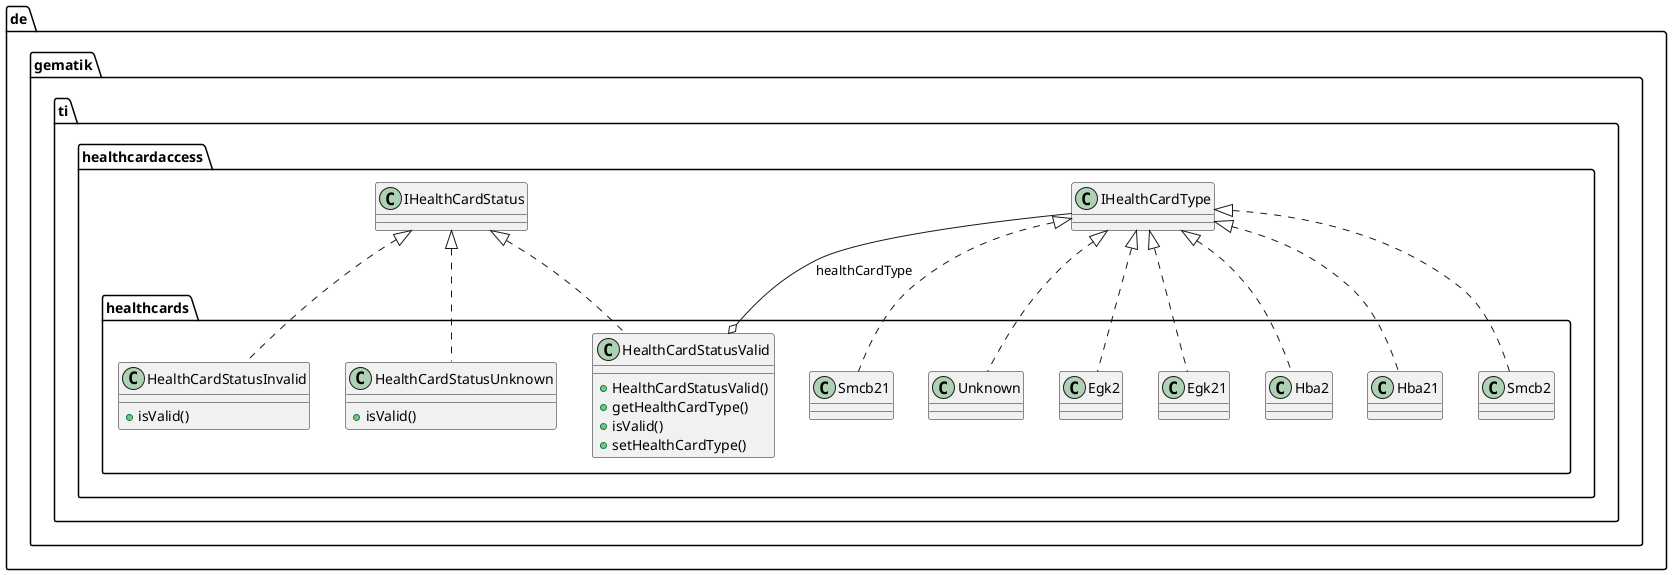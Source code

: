 @startuml



  namespace de.gematik.ti.healthcardaccess {
    namespace healthcards {
      class de.gematik.ti.healthcardaccess.healthcards.Egk2 {
      }
    }
  }
  

  namespace de.gematik.ti.healthcardaccess {
    namespace healthcards {
      class de.gematik.ti.healthcardaccess.healthcards.Egk21 {
      }
    }
  }
  

  namespace de.gematik.ti.healthcardaccess {
    namespace healthcards {
      class de.gematik.ti.healthcardaccess.healthcards.Hba2 {
      }
    }
  }
  

  namespace de.gematik.ti.healthcardaccess {
    namespace healthcards {
      class de.gematik.ti.healthcardaccess.healthcards.Hba21 {
      }
    }
  }
  

  namespace de.gematik.ti.healthcardaccess {
    namespace healthcards {
      class de.gematik.ti.healthcardaccess.healthcards.HealthCardStatusInvalid {
          + isValid()
      }
    }
  }
  

  namespace de.gematik.ti.healthcardaccess {
    namespace healthcards {
      class de.gematik.ti.healthcardaccess.healthcards.HealthCardStatusUnknown {
          + isValid()
      }
    }
  }
  

  namespace de.gematik.ti.healthcardaccess {
    namespace healthcards {
      class de.gematik.ti.healthcardaccess.healthcards.HealthCardStatusValid {
          + HealthCardStatusValid()
          + getHealthCardType()
          + isValid()
          + setHealthCardType()
      }
    }
  }
  

  namespace de.gematik.ti.healthcardaccess {
    namespace healthcards {
      class de.gematik.ti.healthcardaccess.healthcards.Smcb2 {
      }
    }
  }
  

  namespace de.gematik.ti.healthcardaccess {
    namespace healthcards {
      class de.gematik.ti.healthcardaccess.healthcards.Smcb21 {
      }
    }
  }
  

  namespace de.gematik.ti.healthcardaccess {
    namespace healthcards {
      class de.gematik.ti.healthcardaccess.healthcards.Unknown {
      }
    }
  }
  

  de.gematik.ti.healthcardaccess.healthcards.Egk2 .up.|> de.gematik.ti.healthcardaccess.IHealthCardType
  de.gematik.ti.healthcardaccess.healthcards.Egk21 .up.|> de.gematik.ti.healthcardaccess.IHealthCardType
  de.gematik.ti.healthcardaccess.healthcards.Hba2 .up.|> de.gematik.ti.healthcardaccess.IHealthCardType
  de.gematik.ti.healthcardaccess.healthcards.Hba21 .up.|> de.gematik.ti.healthcardaccess.IHealthCardType
  de.gematik.ti.healthcardaccess.healthcards.HealthCardStatusInvalid .up.|> de.gematik.ti.healthcardaccess.IHealthCardStatus
  de.gematik.ti.healthcardaccess.healthcards.HealthCardStatusUnknown .up.|> de.gematik.ti.healthcardaccess.IHealthCardStatus
  de.gematik.ti.healthcardaccess.healthcards.HealthCardStatusValid .up.|> de.gematik.ti.healthcardaccess.IHealthCardStatus
  de.gematik.ti.healthcardaccess.healthcards.HealthCardStatusValid o-- de.gematik.ti.healthcardaccess.IHealthCardType : healthCardType
  de.gematik.ti.healthcardaccess.healthcards.Smcb2 .up.|> de.gematik.ti.healthcardaccess.IHealthCardType
  de.gematik.ti.healthcardaccess.healthcards.Smcb21 .up.|> de.gematik.ti.healthcardaccess.IHealthCardType
  de.gematik.ti.healthcardaccess.healthcards.Unknown .up.|> de.gematik.ti.healthcardaccess.IHealthCardType









@enduml
